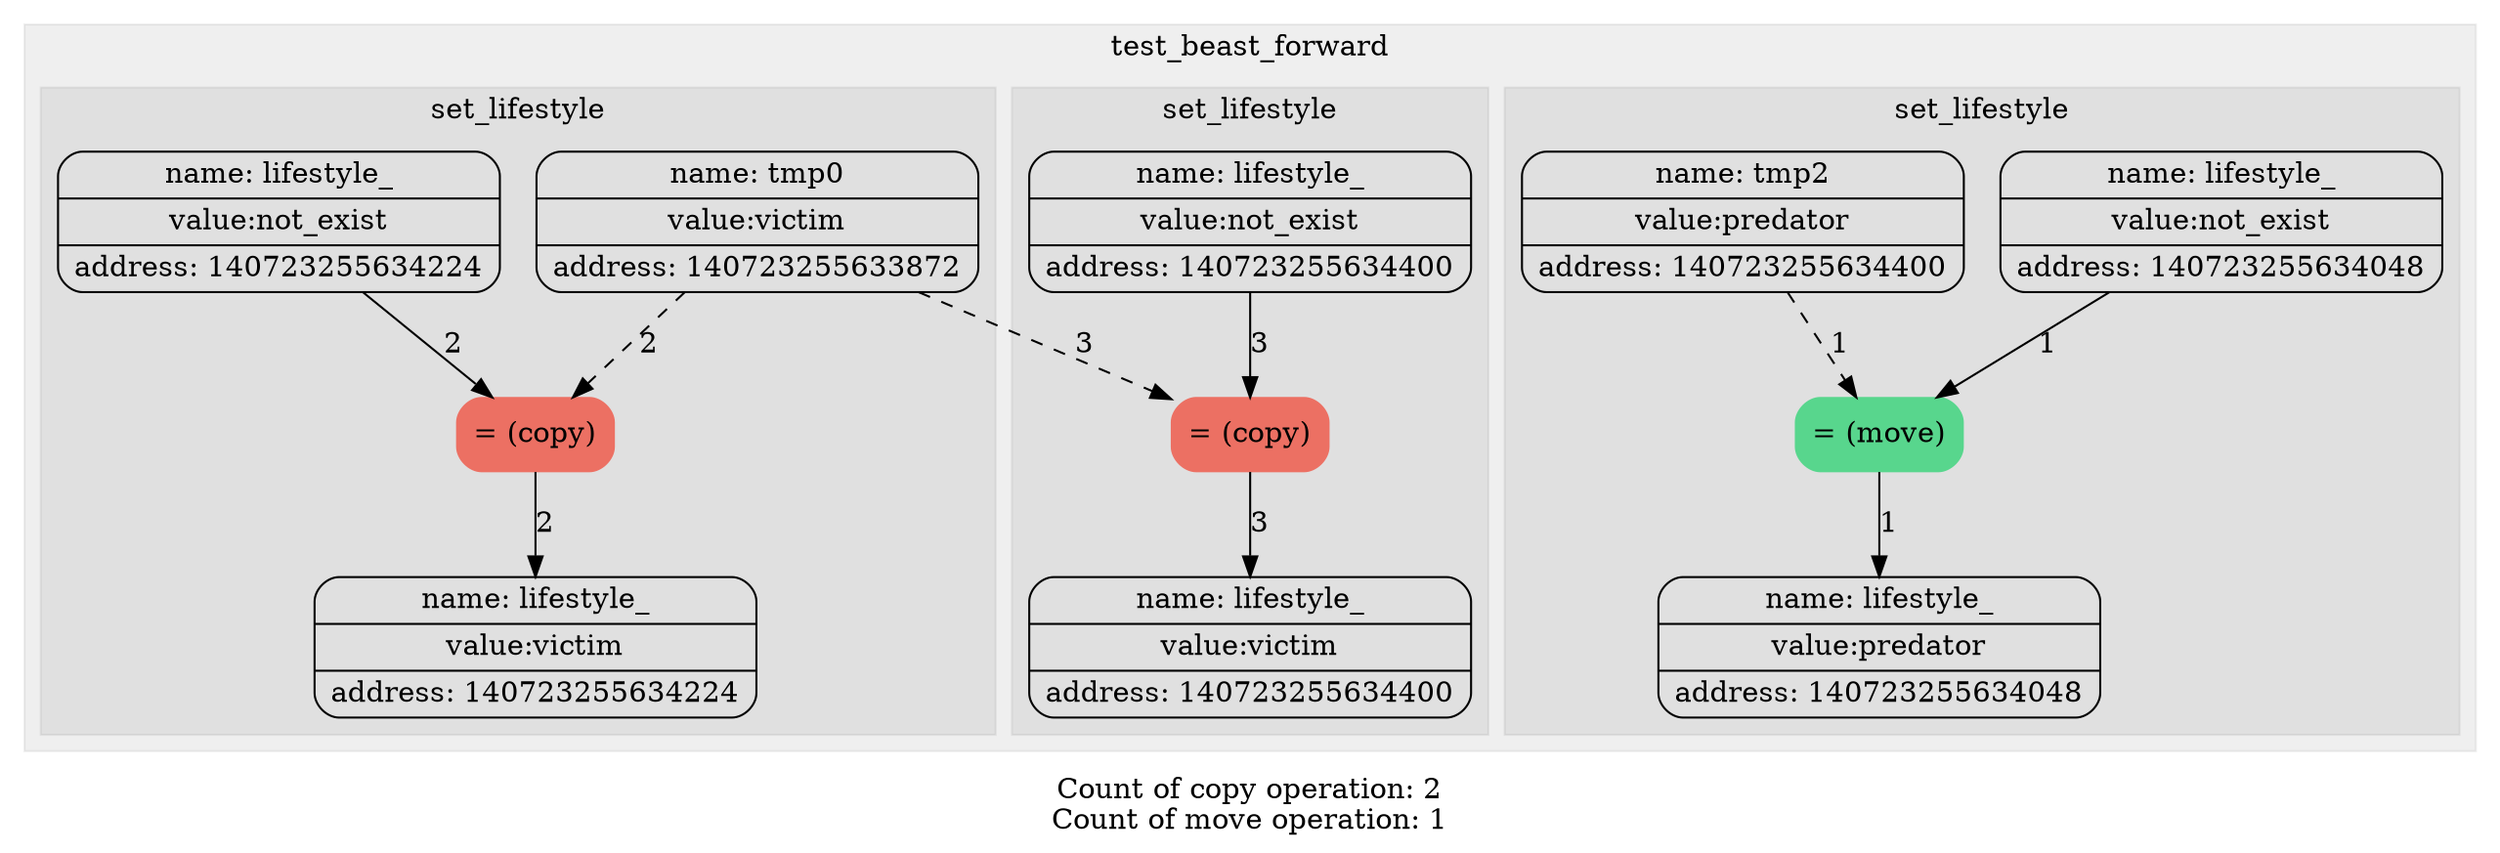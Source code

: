 digraph G{
trankdir=HR;
node[shape=Mrecord];

subgraph "cluster_0" {
label = test_beast_forward;
style = filled
color = "#00000010";
1[label="{ {name: tmp0} | {value:victim} | {address: 140723255633872}} " color=""style=""fontcolor=""];
2[label="{ {name: tmp1} | {value:not_exist} | {address: 140723255634048}} " color=""style=""fontcolor=""];
2[label="{ {name: lifestyle_} | {value:not_exist} | {address: 140723255634048}} " color=""style=""fontcolor=""];
3[label="{ {name: tmp2} | {value:predator} | {address: 140723255634400}} " color=""style=""fontcolor=""];
subgraph "cluster_1" {
label = set_lifestyle;
style = filled
color = "#00000010";
4[label = "= (move)" color = "#58D68D" style = "filled" fontcolor = "" ];
edge[style = "" color = ""label = "1"fontcolor = ""]2->4;
edge[style = "dashed" color = ""label = "1"fontcolor = ""]3->4;
5[label="{ {name: lifestyle_} | {value:predator} | {address: 140723255634048}} " color=""style=""fontcolor=""];
edge[style = "" color = ""label = "1"fontcolor = ""]4->5;
}
6[label="{ {name: tmp3} | {value:not_exist} | {address: 140723255634224}} " color=""style=""fontcolor=""];
6[label="{ {name: lifestyle_} | {value:not_exist} | {address: 140723255634224}} " color=""style=""fontcolor=""];
subgraph "cluster_2" {
label = set_lifestyle;
style = filled
color = "#00000010";
7[label = "= (copy)" color = "#EC7063" style = "filled" fontcolor = "" ];
edge[style = "" color = ""label = "2"fontcolor = ""]6->7;
edge[style = "dashed" color = ""label = "2"fontcolor = ""]1->7;
8[label="{ {name: lifestyle_} | {value:victim} | {address: 140723255634224}} " color=""style=""fontcolor=""];
edge[style = "" color = ""label = "2"fontcolor = ""]7->8;
}
9[label="{ {name: tmp4} | {value:not_exist} | {address: 140723255634400}} " color=""style=""fontcolor=""];
9[label="{ {name: lifestyle_} | {value:not_exist} | {address: 140723255634400}} " color=""style=""fontcolor=""];
subgraph "cluster_3" {
label = set_lifestyle;
style = filled
color = "#00000010";
10[label = "= (copy)" color = "#EC7063" style = "filled" fontcolor = "" ];
edge[style = "" color = ""label = "3"fontcolor = ""]9->10;
edge[style = "dashed" color = ""label = "3"fontcolor = ""]1->10;
11[label="{ {name: lifestyle_} | {value:victim} | {address: 140723255634400}} " color=""style=""fontcolor=""];
edge[style = "" color = ""label = "3"fontcolor = ""]10->11;
}
}
label="Count of copy operation: 2
Count of move operation: 1"}